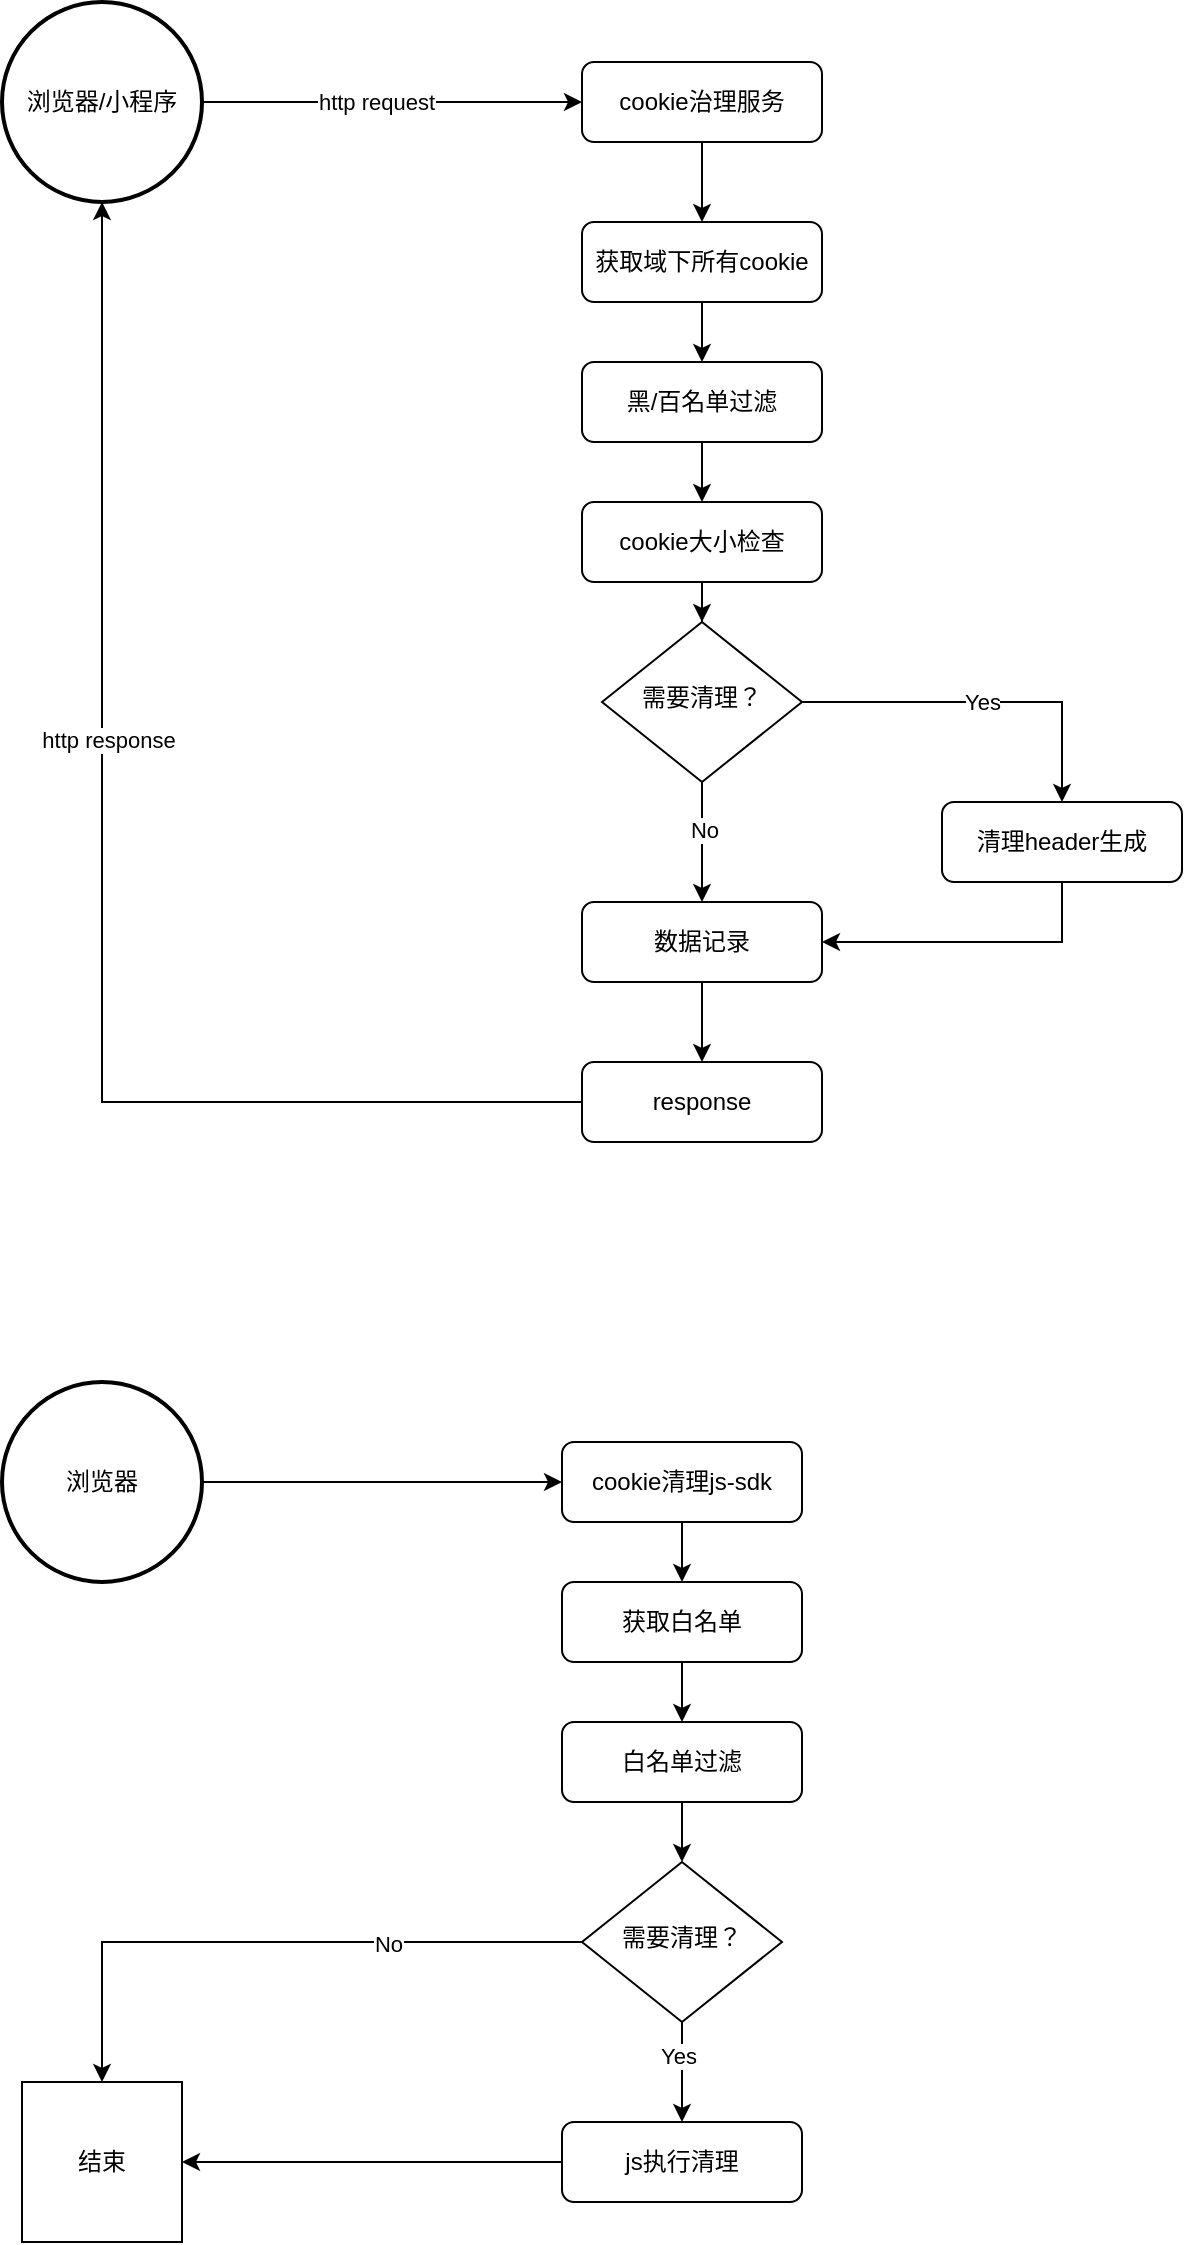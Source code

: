 <mxfile version="21.1.5" type="github">
  <diagram id="C5RBs43oDa-KdzZeNtuy" name="Page-1">
    <mxGraphModel dx="1540" dy="2233" grid="1" gridSize="10" guides="1" tooltips="1" connect="1" arrows="1" fold="1" page="1" pageScale="1" pageWidth="827" pageHeight="1169" math="0" shadow="0">
      <root>
        <mxCell id="WIyWlLk6GJQsqaUBKTNV-0" />
        <mxCell id="WIyWlLk6GJQsqaUBKTNV-1" parent="WIyWlLk6GJQsqaUBKTNV-0" />
        <mxCell id="q3rZx8Sa1CmOnYqlIneV-11" style="edgeStyle=orthogonalEdgeStyle;rounded=0;orthogonalLoop=1;jettySize=auto;html=1;exitX=0.5;exitY=1;exitDx=0;exitDy=0;entryX=0.5;entryY=0;entryDx=0;entryDy=0;" edge="1" parent="WIyWlLk6GJQsqaUBKTNV-1" source="WIyWlLk6GJQsqaUBKTNV-3" target="q3rZx8Sa1CmOnYqlIneV-1">
          <mxGeometry relative="1" as="geometry" />
        </mxCell>
        <mxCell id="WIyWlLk6GJQsqaUBKTNV-3" value="cookie治理服务" style="rounded=1;whiteSpace=wrap;html=1;fontSize=12;glass=0;strokeWidth=1;shadow=0;" parent="WIyWlLk6GJQsqaUBKTNV-1" vertex="1">
          <mxGeometry x="390" y="-1060" width="120" height="40" as="geometry" />
        </mxCell>
        <mxCell id="q3rZx8Sa1CmOnYqlIneV-1" value="获取域下所有cookie" style="rounded=1;whiteSpace=wrap;html=1;fontSize=12;glass=0;strokeWidth=1;shadow=0;" vertex="1" parent="WIyWlLk6GJQsqaUBKTNV-1">
          <mxGeometry x="390" y="-980" width="120" height="40" as="geometry" />
        </mxCell>
        <mxCell id="q3rZx8Sa1CmOnYqlIneV-12" style="edgeStyle=orthogonalEdgeStyle;rounded=0;orthogonalLoop=1;jettySize=auto;html=1;exitX=1;exitY=0.5;exitDx=0;exitDy=0;exitPerimeter=0;entryX=0;entryY=0.5;entryDx=0;entryDy=0;" edge="1" parent="WIyWlLk6GJQsqaUBKTNV-1" source="q3rZx8Sa1CmOnYqlIneV-5" target="WIyWlLk6GJQsqaUBKTNV-3">
          <mxGeometry relative="1" as="geometry" />
        </mxCell>
        <mxCell id="q3rZx8Sa1CmOnYqlIneV-51" value="http request" style="edgeLabel;html=1;align=center;verticalAlign=middle;resizable=0;points=[];" vertex="1" connectable="0" parent="q3rZx8Sa1CmOnYqlIneV-12">
          <mxGeometry x="-0.088" relative="1" as="geometry">
            <mxPoint as="offset" />
          </mxGeometry>
        </mxCell>
        <mxCell id="q3rZx8Sa1CmOnYqlIneV-5" value="浏览器/小程序" style="strokeWidth=2;html=1;shape=mxgraph.flowchart.start_2;whiteSpace=wrap;" vertex="1" parent="WIyWlLk6GJQsqaUBKTNV-1">
          <mxGeometry x="100" y="-1090" width="100" height="100" as="geometry" />
        </mxCell>
        <mxCell id="q3rZx8Sa1CmOnYqlIneV-16" style="edgeStyle=orthogonalEdgeStyle;rounded=0;orthogonalLoop=1;jettySize=auto;html=1;exitX=0.5;exitY=1;exitDx=0;exitDy=0;entryX=0.5;entryY=0;entryDx=0;entryDy=0;" edge="1" parent="WIyWlLk6GJQsqaUBKTNV-1" source="q3rZx8Sa1CmOnYqlIneV-1" target="q3rZx8Sa1CmOnYqlIneV-15">
          <mxGeometry relative="1" as="geometry">
            <mxPoint x="450" y="-850" as="sourcePoint" />
          </mxGeometry>
        </mxCell>
        <mxCell id="q3rZx8Sa1CmOnYqlIneV-18" value="" style="edgeStyle=orthogonalEdgeStyle;rounded=0;orthogonalLoop=1;jettySize=auto;html=1;" edge="1" parent="WIyWlLk6GJQsqaUBKTNV-1" source="q3rZx8Sa1CmOnYqlIneV-31" target="q3rZx8Sa1CmOnYqlIneV-17">
          <mxGeometry relative="1" as="geometry" />
        </mxCell>
        <mxCell id="q3rZx8Sa1CmOnYqlIneV-15" value="黑/百名单过滤" style="rounded=1;whiteSpace=wrap;html=1;fontSize=12;glass=0;strokeWidth=1;shadow=0;" vertex="1" parent="WIyWlLk6GJQsqaUBKTNV-1">
          <mxGeometry x="390" y="-910" width="120" height="40" as="geometry" />
        </mxCell>
        <UserObject label="Yes" tooltip="Yes" id="q3rZx8Sa1CmOnYqlIneV-20">
          <mxCell style="edgeStyle=orthogonalEdgeStyle;rounded=0;orthogonalLoop=1;jettySize=auto;html=1;" edge="1" parent="WIyWlLk6GJQsqaUBKTNV-1" source="q3rZx8Sa1CmOnYqlIneV-17" target="q3rZx8Sa1CmOnYqlIneV-19">
            <mxGeometry relative="1" as="geometry" />
          </mxCell>
        </UserObject>
        <mxCell id="q3rZx8Sa1CmOnYqlIneV-22" value="" style="edgeStyle=orthogonalEdgeStyle;rounded=0;orthogonalLoop=1;jettySize=auto;html=1;" edge="1" parent="WIyWlLk6GJQsqaUBKTNV-1" source="q3rZx8Sa1CmOnYqlIneV-17" target="q3rZx8Sa1CmOnYqlIneV-21">
          <mxGeometry relative="1" as="geometry" />
        </mxCell>
        <mxCell id="q3rZx8Sa1CmOnYqlIneV-23" value="No" style="edgeLabel;html=1;align=center;verticalAlign=middle;resizable=0;points=[];" vertex="1" connectable="0" parent="q3rZx8Sa1CmOnYqlIneV-22">
          <mxGeometry x="-0.192" y="1" relative="1" as="geometry">
            <mxPoint as="offset" />
          </mxGeometry>
        </mxCell>
        <mxCell id="q3rZx8Sa1CmOnYqlIneV-17" value="需要清理？" style="rhombus;whiteSpace=wrap;html=1;shadow=0;fontFamily=Helvetica;fontSize=12;align=center;strokeWidth=1;spacing=6;spacingTop=-4;" vertex="1" parent="WIyWlLk6GJQsqaUBKTNV-1">
          <mxGeometry x="400" y="-780" width="100" height="80" as="geometry" />
        </mxCell>
        <mxCell id="q3rZx8Sa1CmOnYqlIneV-24" style="edgeStyle=orthogonalEdgeStyle;rounded=0;orthogonalLoop=1;jettySize=auto;html=1;exitX=0.5;exitY=1;exitDx=0;exitDy=0;entryX=1;entryY=0.5;entryDx=0;entryDy=0;" edge="1" parent="WIyWlLk6GJQsqaUBKTNV-1" source="q3rZx8Sa1CmOnYqlIneV-19" target="q3rZx8Sa1CmOnYqlIneV-21">
          <mxGeometry relative="1" as="geometry" />
        </mxCell>
        <mxCell id="q3rZx8Sa1CmOnYqlIneV-19" value="清理header生成" style="rounded=1;whiteSpace=wrap;html=1;fontSize=12;glass=0;strokeWidth=1;shadow=0;" vertex="1" parent="WIyWlLk6GJQsqaUBKTNV-1">
          <mxGeometry x="570" y="-690" width="120" height="40" as="geometry" />
        </mxCell>
        <mxCell id="q3rZx8Sa1CmOnYqlIneV-26" value="" style="edgeStyle=orthogonalEdgeStyle;rounded=0;orthogonalLoop=1;jettySize=auto;html=1;" edge="1" parent="WIyWlLk6GJQsqaUBKTNV-1" source="q3rZx8Sa1CmOnYqlIneV-21" target="q3rZx8Sa1CmOnYqlIneV-25">
          <mxGeometry relative="1" as="geometry" />
        </mxCell>
        <mxCell id="q3rZx8Sa1CmOnYqlIneV-21" value="数据记录" style="rounded=1;whiteSpace=wrap;html=1;fontSize=12;glass=0;strokeWidth=1;shadow=0;" vertex="1" parent="WIyWlLk6GJQsqaUBKTNV-1">
          <mxGeometry x="390" y="-640" width="120" height="40" as="geometry" />
        </mxCell>
        <mxCell id="q3rZx8Sa1CmOnYqlIneV-27" style="edgeStyle=orthogonalEdgeStyle;rounded=0;orthogonalLoop=1;jettySize=auto;html=1;exitX=0;exitY=0.5;exitDx=0;exitDy=0;entryX=0.5;entryY=1;entryDx=0;entryDy=0;entryPerimeter=0;" edge="1" parent="WIyWlLk6GJQsqaUBKTNV-1" source="q3rZx8Sa1CmOnYqlIneV-25" target="q3rZx8Sa1CmOnYqlIneV-5">
          <mxGeometry relative="1" as="geometry" />
        </mxCell>
        <mxCell id="q3rZx8Sa1CmOnYqlIneV-52" value="http response" style="edgeLabel;html=1;align=center;verticalAlign=middle;resizable=0;points=[];" vertex="1" connectable="0" parent="q3rZx8Sa1CmOnYqlIneV-27">
          <mxGeometry x="0.221" y="-3" relative="1" as="geometry">
            <mxPoint as="offset" />
          </mxGeometry>
        </mxCell>
        <mxCell id="q3rZx8Sa1CmOnYqlIneV-25" value="response" style="rounded=1;whiteSpace=wrap;html=1;fontSize=12;glass=0;strokeWidth=1;shadow=0;" vertex="1" parent="WIyWlLk6GJQsqaUBKTNV-1">
          <mxGeometry x="390" y="-560" width="120" height="40" as="geometry" />
        </mxCell>
        <mxCell id="q3rZx8Sa1CmOnYqlIneV-34" style="edgeStyle=orthogonalEdgeStyle;rounded=0;orthogonalLoop=1;jettySize=auto;html=1;exitX=1;exitY=0.5;exitDx=0;exitDy=0;exitPerimeter=0;" edge="1" parent="WIyWlLk6GJQsqaUBKTNV-1" source="q3rZx8Sa1CmOnYqlIneV-29" target="q3rZx8Sa1CmOnYqlIneV-30">
          <mxGeometry relative="1" as="geometry" />
        </mxCell>
        <mxCell id="q3rZx8Sa1CmOnYqlIneV-29" value="浏览器" style="strokeWidth=2;html=1;shape=mxgraph.flowchart.start_2;whiteSpace=wrap;" vertex="1" parent="WIyWlLk6GJQsqaUBKTNV-1">
          <mxGeometry x="100" y="-400" width="100" height="100" as="geometry" />
        </mxCell>
        <mxCell id="q3rZx8Sa1CmOnYqlIneV-39" style="edgeStyle=orthogonalEdgeStyle;rounded=0;orthogonalLoop=1;jettySize=auto;html=1;exitX=0.5;exitY=1;exitDx=0;exitDy=0;entryX=0.5;entryY=0;entryDx=0;entryDy=0;" edge="1" parent="WIyWlLk6GJQsqaUBKTNV-1" source="q3rZx8Sa1CmOnYqlIneV-30" target="q3rZx8Sa1CmOnYqlIneV-33">
          <mxGeometry relative="1" as="geometry" />
        </mxCell>
        <mxCell id="q3rZx8Sa1CmOnYqlIneV-30" value="cookie清理js-sdk" style="rounded=1;whiteSpace=wrap;html=1;fontSize=12;glass=0;strokeWidth=1;shadow=0;" vertex="1" parent="WIyWlLk6GJQsqaUBKTNV-1">
          <mxGeometry x="380" y="-370" width="120" height="40" as="geometry" />
        </mxCell>
        <mxCell id="q3rZx8Sa1CmOnYqlIneV-32" value="" style="edgeStyle=orthogonalEdgeStyle;rounded=0;orthogonalLoop=1;jettySize=auto;html=1;" edge="1" parent="WIyWlLk6GJQsqaUBKTNV-1" source="q3rZx8Sa1CmOnYqlIneV-15" target="q3rZx8Sa1CmOnYqlIneV-31">
          <mxGeometry relative="1" as="geometry">
            <mxPoint x="450" y="-860" as="sourcePoint" />
            <mxPoint x="450" y="-780" as="targetPoint" />
          </mxGeometry>
        </mxCell>
        <mxCell id="q3rZx8Sa1CmOnYqlIneV-31" value="cookie大小检查" style="rounded=1;whiteSpace=wrap;html=1;fontSize=12;glass=0;strokeWidth=1;shadow=0;" vertex="1" parent="WIyWlLk6GJQsqaUBKTNV-1">
          <mxGeometry x="390" y="-840" width="120" height="40" as="geometry" />
        </mxCell>
        <mxCell id="q3rZx8Sa1CmOnYqlIneV-40" style="edgeStyle=orthogonalEdgeStyle;rounded=0;orthogonalLoop=1;jettySize=auto;html=1;exitX=0.5;exitY=1;exitDx=0;exitDy=0;entryX=0.5;entryY=0;entryDx=0;entryDy=0;" edge="1" parent="WIyWlLk6GJQsqaUBKTNV-1" source="q3rZx8Sa1CmOnYqlIneV-33" target="q3rZx8Sa1CmOnYqlIneV-35">
          <mxGeometry relative="1" as="geometry" />
        </mxCell>
        <mxCell id="q3rZx8Sa1CmOnYqlIneV-33" value="获取白名单" style="rounded=1;whiteSpace=wrap;html=1;fontSize=12;glass=0;strokeWidth=1;shadow=0;" vertex="1" parent="WIyWlLk6GJQsqaUBKTNV-1">
          <mxGeometry x="380" y="-300" width="120" height="40" as="geometry" />
        </mxCell>
        <mxCell id="q3rZx8Sa1CmOnYqlIneV-41" style="edgeStyle=orthogonalEdgeStyle;rounded=0;orthogonalLoop=1;jettySize=auto;html=1;exitX=0.5;exitY=1;exitDx=0;exitDy=0;entryX=0.5;entryY=0;entryDx=0;entryDy=0;" edge="1" parent="WIyWlLk6GJQsqaUBKTNV-1" source="q3rZx8Sa1CmOnYqlIneV-35" target="q3rZx8Sa1CmOnYqlIneV-36">
          <mxGeometry relative="1" as="geometry" />
        </mxCell>
        <mxCell id="q3rZx8Sa1CmOnYqlIneV-35" value="白名单过滤" style="rounded=1;whiteSpace=wrap;html=1;fontSize=12;glass=0;strokeWidth=1;shadow=0;" vertex="1" parent="WIyWlLk6GJQsqaUBKTNV-1">
          <mxGeometry x="380" y="-230" width="120" height="40" as="geometry" />
        </mxCell>
        <mxCell id="q3rZx8Sa1CmOnYqlIneV-45" style="edgeStyle=orthogonalEdgeStyle;rounded=0;orthogonalLoop=1;jettySize=auto;html=1;exitX=0.5;exitY=1;exitDx=0;exitDy=0;entryX=0.5;entryY=0;entryDx=0;entryDy=0;" edge="1" parent="WIyWlLk6GJQsqaUBKTNV-1" source="q3rZx8Sa1CmOnYqlIneV-36" target="q3rZx8Sa1CmOnYqlIneV-42">
          <mxGeometry relative="1" as="geometry" />
        </mxCell>
        <mxCell id="q3rZx8Sa1CmOnYqlIneV-46" value="Yes" style="edgeLabel;html=1;align=center;verticalAlign=middle;resizable=0;points=[];" vertex="1" connectable="0" parent="q3rZx8Sa1CmOnYqlIneV-45">
          <mxGeometry x="-0.32" y="-2" relative="1" as="geometry">
            <mxPoint as="offset" />
          </mxGeometry>
        </mxCell>
        <mxCell id="q3rZx8Sa1CmOnYqlIneV-49" style="edgeStyle=orthogonalEdgeStyle;rounded=0;orthogonalLoop=1;jettySize=auto;html=1;exitX=0;exitY=0.5;exitDx=0;exitDy=0;entryX=0.5;entryY=0;entryDx=0;entryDy=0;" edge="1" parent="WIyWlLk6GJQsqaUBKTNV-1" source="q3rZx8Sa1CmOnYqlIneV-36" target="q3rZx8Sa1CmOnYqlIneV-38">
          <mxGeometry relative="1" as="geometry" />
        </mxCell>
        <mxCell id="q3rZx8Sa1CmOnYqlIneV-50" value="No" style="edgeLabel;html=1;align=center;verticalAlign=middle;resizable=0;points=[];" vertex="1" connectable="0" parent="q3rZx8Sa1CmOnYqlIneV-49">
          <mxGeometry x="-0.372" y="1" relative="1" as="geometry">
            <mxPoint as="offset" />
          </mxGeometry>
        </mxCell>
        <mxCell id="q3rZx8Sa1CmOnYqlIneV-36" value="需要清理？" style="rhombus;whiteSpace=wrap;html=1;shadow=0;fontFamily=Helvetica;fontSize=12;align=center;strokeWidth=1;spacing=6;spacingTop=-4;" vertex="1" parent="WIyWlLk6GJQsqaUBKTNV-1">
          <mxGeometry x="390" y="-160" width="100" height="80" as="geometry" />
        </mxCell>
        <mxCell id="q3rZx8Sa1CmOnYqlIneV-38" value="结束" style="whiteSpace=wrap;html=1;aspect=fixed;" vertex="1" parent="WIyWlLk6GJQsqaUBKTNV-1">
          <mxGeometry x="110" y="-50" width="80" height="80" as="geometry" />
        </mxCell>
        <mxCell id="q3rZx8Sa1CmOnYqlIneV-48" style="edgeStyle=orthogonalEdgeStyle;rounded=0;orthogonalLoop=1;jettySize=auto;html=1;exitX=0;exitY=0.5;exitDx=0;exitDy=0;entryX=1;entryY=0.5;entryDx=0;entryDy=0;" edge="1" parent="WIyWlLk6GJQsqaUBKTNV-1" source="q3rZx8Sa1CmOnYqlIneV-42" target="q3rZx8Sa1CmOnYqlIneV-38">
          <mxGeometry relative="1" as="geometry" />
        </mxCell>
        <mxCell id="q3rZx8Sa1CmOnYqlIneV-42" value="js执行清理" style="rounded=1;whiteSpace=wrap;html=1;fontSize=12;glass=0;strokeWidth=1;shadow=0;" vertex="1" parent="WIyWlLk6GJQsqaUBKTNV-1">
          <mxGeometry x="380" y="-30" width="120" height="40" as="geometry" />
        </mxCell>
      </root>
    </mxGraphModel>
  </diagram>
</mxfile>
